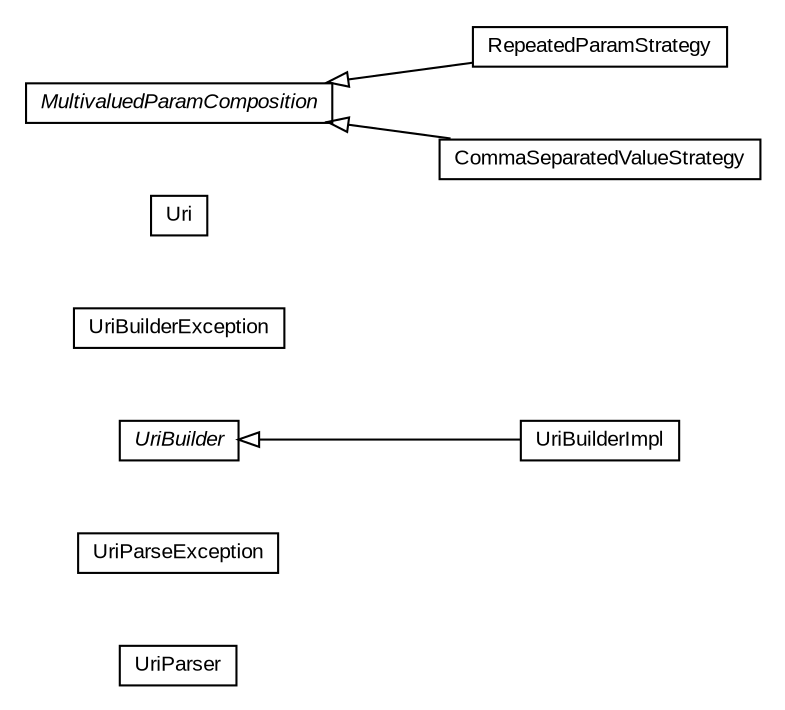 #!/usr/local/bin/dot
#
# Class diagram 
# Generated by UMLGraph version R5_6-24-gf6e263 (http://www.umlgraph.org/)
#

digraph G {
	edge [fontname="arial",fontsize=10,labelfontname="arial",labelfontsize=10];
	node [fontname="arial",fontsize=10,shape=plaintext];
	nodesep=0.25;
	ranksep=0.5;
	rankdir=LR;
	// io.reinert.requestor.uri.UriParser
	c1244 [label=<<table title="io.reinert.requestor.uri.UriParser" border="0" cellborder="1" cellspacing="0" cellpadding="2" port="p" href="./UriParser.html">
		<tr><td><table border="0" cellspacing="0" cellpadding="1">
<tr><td align="center" balign="center"> UriParser </td></tr>
		</table></td></tr>
		</table>>, URL="./UriParser.html", fontname="arial", fontcolor="black", fontsize=10.0];
	// io.reinert.requestor.uri.UriParseException
	c1245 [label=<<table title="io.reinert.requestor.uri.UriParseException" border="0" cellborder="1" cellspacing="0" cellpadding="2" port="p" href="./UriParseException.html">
		<tr><td><table border="0" cellspacing="0" cellpadding="1">
<tr><td align="center" balign="center"> UriParseException </td></tr>
		</table></td></tr>
		</table>>, URL="./UriParseException.html", fontname="arial", fontcolor="black", fontsize=10.0];
	// io.reinert.requestor.uri.UriBuilderImpl
	c1246 [label=<<table title="io.reinert.requestor.uri.UriBuilderImpl" border="0" cellborder="1" cellspacing="0" cellpadding="2" port="p" href="./UriBuilderImpl.html">
		<tr><td><table border="0" cellspacing="0" cellpadding="1">
<tr><td align="center" balign="center"> UriBuilderImpl </td></tr>
		</table></td></tr>
		</table>>, URL="./UriBuilderImpl.html", fontname="arial", fontcolor="black", fontsize=10.0];
	// io.reinert.requestor.uri.UriBuilderException
	c1247 [label=<<table title="io.reinert.requestor.uri.UriBuilderException" border="0" cellborder="1" cellspacing="0" cellpadding="2" port="p" href="./UriBuilderException.html">
		<tr><td><table border="0" cellspacing="0" cellpadding="1">
<tr><td align="center" balign="center"> UriBuilderException </td></tr>
		</table></td></tr>
		</table>>, URL="./UriBuilderException.html", fontname="arial", fontcolor="black", fontsize=10.0];
	// io.reinert.requestor.uri.UriBuilder
	c1248 [label=<<table title="io.reinert.requestor.uri.UriBuilder" border="0" cellborder="1" cellspacing="0" cellpadding="2" port="p" href="./UriBuilder.html">
		<tr><td><table border="0" cellspacing="0" cellpadding="1">
<tr><td align="center" balign="center"><font face="arial italic"> UriBuilder </font></td></tr>
		</table></td></tr>
		</table>>, URL="./UriBuilder.html", fontname="arial", fontcolor="black", fontsize=10.0];
	// io.reinert.requestor.uri.Uri
	c1249 [label=<<table title="io.reinert.requestor.uri.Uri" border="0" cellborder="1" cellspacing="0" cellpadding="2" port="p" href="./Uri.html">
		<tr><td><table border="0" cellspacing="0" cellpadding="1">
<tr><td align="center" balign="center"> Uri </td></tr>
		</table></td></tr>
		</table>>, URL="./Uri.html", fontname="arial", fontcolor="black", fontsize=10.0];
	// io.reinert.requestor.uri.MultivaluedParamComposition
	c1250 [label=<<table title="io.reinert.requestor.uri.MultivaluedParamComposition" border="0" cellborder="1" cellspacing="0" cellpadding="2" port="p" href="./MultivaluedParamComposition.html">
		<tr><td><table border="0" cellspacing="0" cellpadding="1">
<tr><td align="center" balign="center"><font face="arial italic"> MultivaluedParamComposition </font></td></tr>
		</table></td></tr>
		</table>>, URL="./MultivaluedParamComposition.html", fontname="arial", fontcolor="black", fontsize=10.0];
	// io.reinert.requestor.uri.MultivaluedParamComposition.RepeatedParamStrategy
	c1251 [label=<<table title="io.reinert.requestor.uri.MultivaluedParamComposition.RepeatedParamStrategy" border="0" cellborder="1" cellspacing="0" cellpadding="2" port="p" href="./MultivaluedParamComposition.RepeatedParamStrategy.html">
		<tr><td><table border="0" cellspacing="0" cellpadding="1">
<tr><td align="center" balign="center"> RepeatedParamStrategy </td></tr>
		</table></td></tr>
		</table>>, URL="./MultivaluedParamComposition.RepeatedParamStrategy.html", fontname="arial", fontcolor="black", fontsize=10.0];
	// io.reinert.requestor.uri.MultivaluedParamComposition.CommaSeparatedValueStrategy
	c1252 [label=<<table title="io.reinert.requestor.uri.MultivaluedParamComposition.CommaSeparatedValueStrategy" border="0" cellborder="1" cellspacing="0" cellpadding="2" port="p" href="./MultivaluedParamComposition.CommaSeparatedValueStrategy.html">
		<tr><td><table border="0" cellspacing="0" cellpadding="1">
<tr><td align="center" balign="center"> CommaSeparatedValueStrategy </td></tr>
		</table></td></tr>
		</table>>, URL="./MultivaluedParamComposition.CommaSeparatedValueStrategy.html", fontname="arial", fontcolor="black", fontsize=10.0];
	//io.reinert.requestor.uri.UriBuilderImpl extends io.reinert.requestor.uri.UriBuilder
	c1248:p -> c1246:p [dir=back,arrowtail=empty];
	//io.reinert.requestor.uri.MultivaluedParamComposition.RepeatedParamStrategy extends io.reinert.requestor.uri.MultivaluedParamComposition
	c1250:p -> c1251:p [dir=back,arrowtail=empty];
	//io.reinert.requestor.uri.MultivaluedParamComposition.CommaSeparatedValueStrategy extends io.reinert.requestor.uri.MultivaluedParamComposition
	c1250:p -> c1252:p [dir=back,arrowtail=empty];
}

